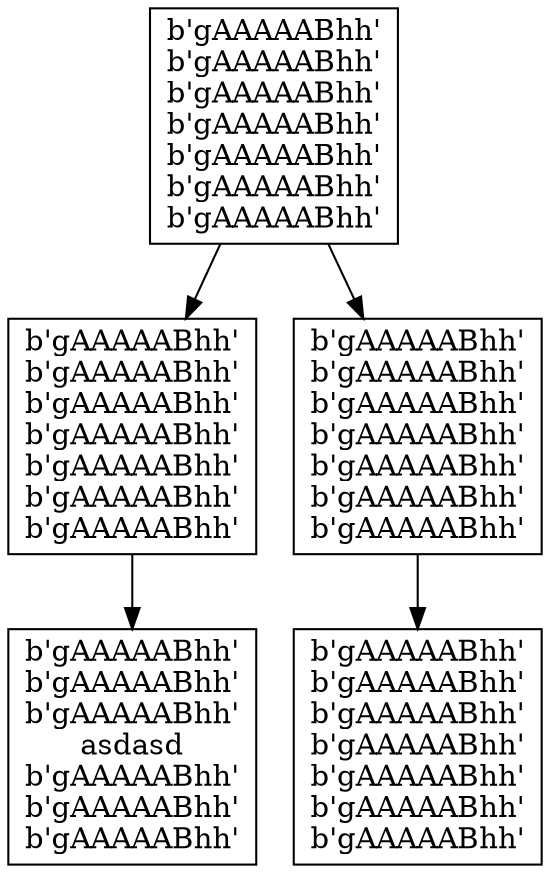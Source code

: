 digraph arbol {
node[shape = "box"]
n20210000002[label= "b'gAAAAABhh'
b'gAAAAABhh'
b'gAAAAABhh'
b'gAAAAABhh'
b'gAAAAABhh'
b'gAAAAABhh'
b'gAAAAABhh'"];
n20210000001[label= "b'gAAAAABhh'
b'gAAAAABhh'
b'gAAAAABhh'
b'gAAAAABhh'
b'gAAAAABhh'
b'gAAAAABhh'
b'gAAAAABhh'"];
n201901907[label= "b'gAAAAABhh'
b'gAAAAABhh'
b'gAAAAABhh'
asdasd
b'gAAAAABhh'
b'gAAAAABhh'
b'gAAAAABhh'"];
n20210000003[label= "b'gAAAAABhh'
b'gAAAAABhh'
b'gAAAAABhh'
b'gAAAAABhh'
b'gAAAAABhh'
b'gAAAAABhh'
b'gAAAAABhh'"];
n20210000004[label= "b'gAAAAABhh'
b'gAAAAABhh'
b'gAAAAABhh'
b'gAAAAABhh'
b'gAAAAABhh'
b'gAAAAABhh'
b'gAAAAABhh'"];

n20210000002 -> n20210000001
n20210000002 -> n20210000003
n20210000001 -> n201901907
n20210000003 -> n20210000004
}
